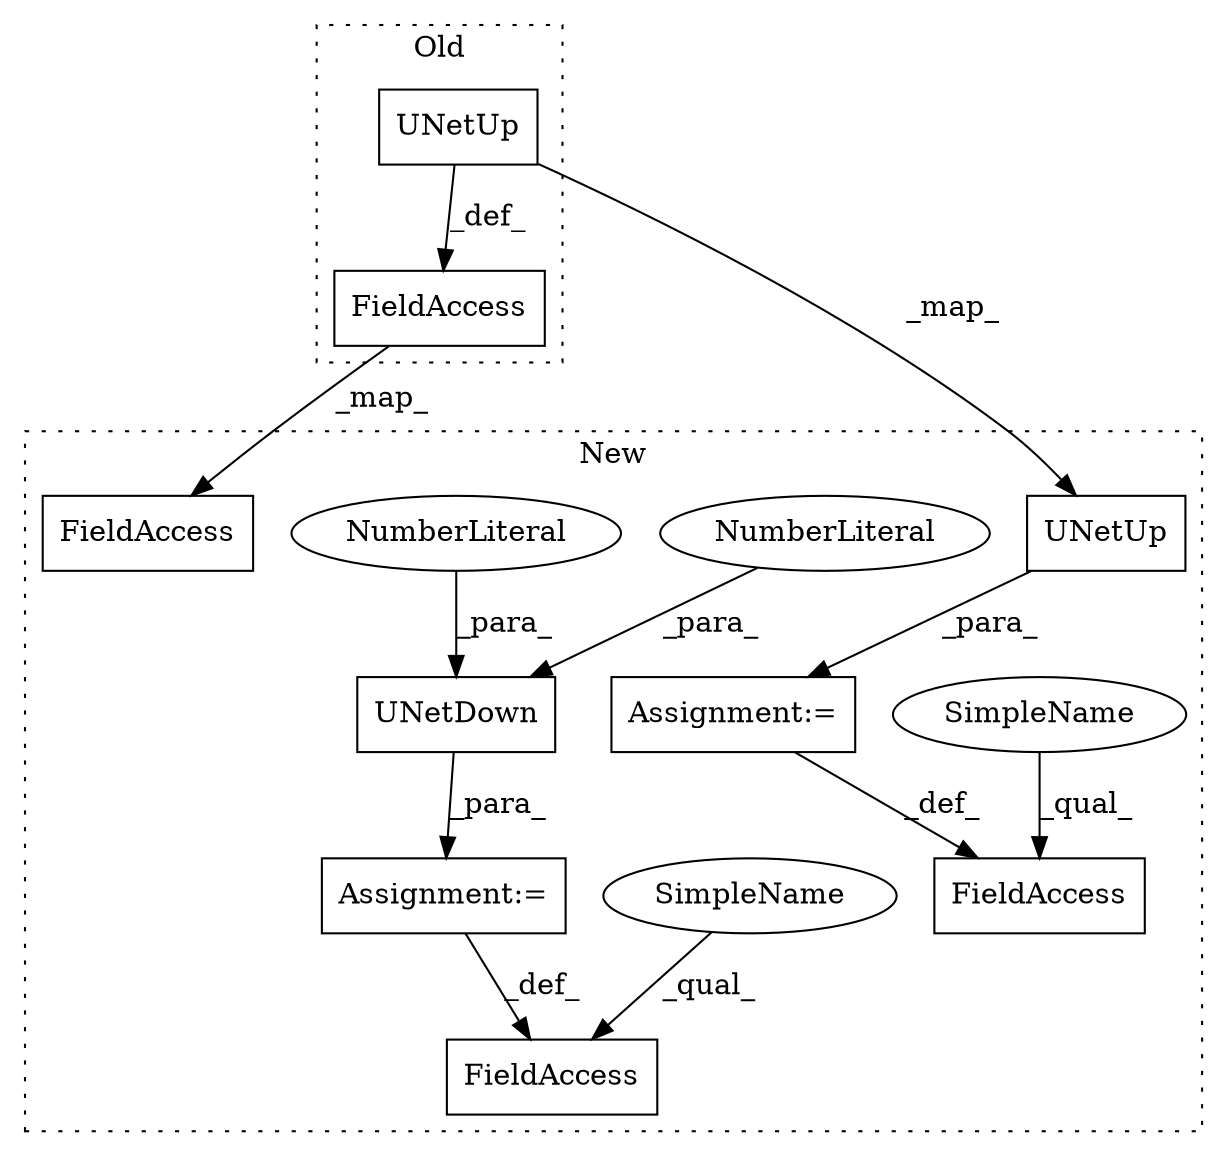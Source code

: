 digraph G {
subgraph cluster0 {
1 [label="UNetUp" a="32" s="1814,1827" l="7,1" shape="box"];
10 [label="FieldAccess" a="22" s="1805" l="8" shape="box"];
label = "Old";
style="dotted";
}
subgraph cluster1 {
2 [label="UNetUp" a="32" s="1887,1900" l="7,1" shape="box"];
3 [label="FieldAccess" a="22" s="1878" l="8" shape="box"];
4 [label="FieldAccess" a="22" s="1671" l="10" shape="box"];
5 [label="UNetDown" a="32" s="1682,1702" l="9,1" shape="box"];
6 [label="NumberLiteral" a="34" s="1691" l="3" shape="ellipse"];
7 [label="NumberLiteral" a="34" s="1699" l="3" shape="ellipse"];
8 [label="Assignment:=" a="7" s="1886" l="1" shape="box"];
9 [label="Assignment:=" a="7" s="1681" l="1" shape="box"];
11 [label="FieldAccess" a="22" s="1848" l="8" shape="box"];
12 [label="SimpleName" a="42" s="1671" l="4" shape="ellipse"];
13 [label="SimpleName" a="42" s="1878" l="4" shape="ellipse"];
label = "New";
style="dotted";
}
1 -> 2 [label="_map_"];
1 -> 10 [label="_def_"];
2 -> 8 [label="_para_"];
5 -> 9 [label="_para_"];
6 -> 5 [label="_para_"];
7 -> 5 [label="_para_"];
8 -> 3 [label="_def_"];
9 -> 4 [label="_def_"];
10 -> 11 [label="_map_"];
12 -> 4 [label="_qual_"];
13 -> 3 [label="_qual_"];
}
